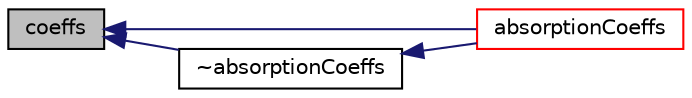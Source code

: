 digraph "coeffs"
{
  bgcolor="transparent";
  edge [fontname="Helvetica",fontsize="10",labelfontname="Helvetica",labelfontsize="10"];
  node [fontname="Helvetica",fontsize="10",shape=record];
  rankdir="LR";
  Node1 [label="coeffs",height=0.2,width=0.4,color="black", fillcolor="grey75", style="filled", fontcolor="black"];
  Node1 -> Node2 [dir="back",color="midnightblue",fontsize="10",style="solid",fontname="Helvetica"];
  Node2 [label="absorptionCoeffs",height=0.2,width=0.4,color="red",URL="$a00009.html#a90801abef1106957bb62e7ded751381a"];
  Node1 -> Node3 [dir="back",color="midnightblue",fontsize="10",style="solid",fontname="Helvetica"];
  Node3 [label="~absorptionCoeffs",height=0.2,width=0.4,color="black",URL="$a00009.html#ab16b3298bd5d4fc2f99329cee828bd7f",tooltip="Destructor. "];
  Node3 -> Node2 [dir="back",color="midnightblue",fontsize="10",style="solid",fontname="Helvetica"];
}
